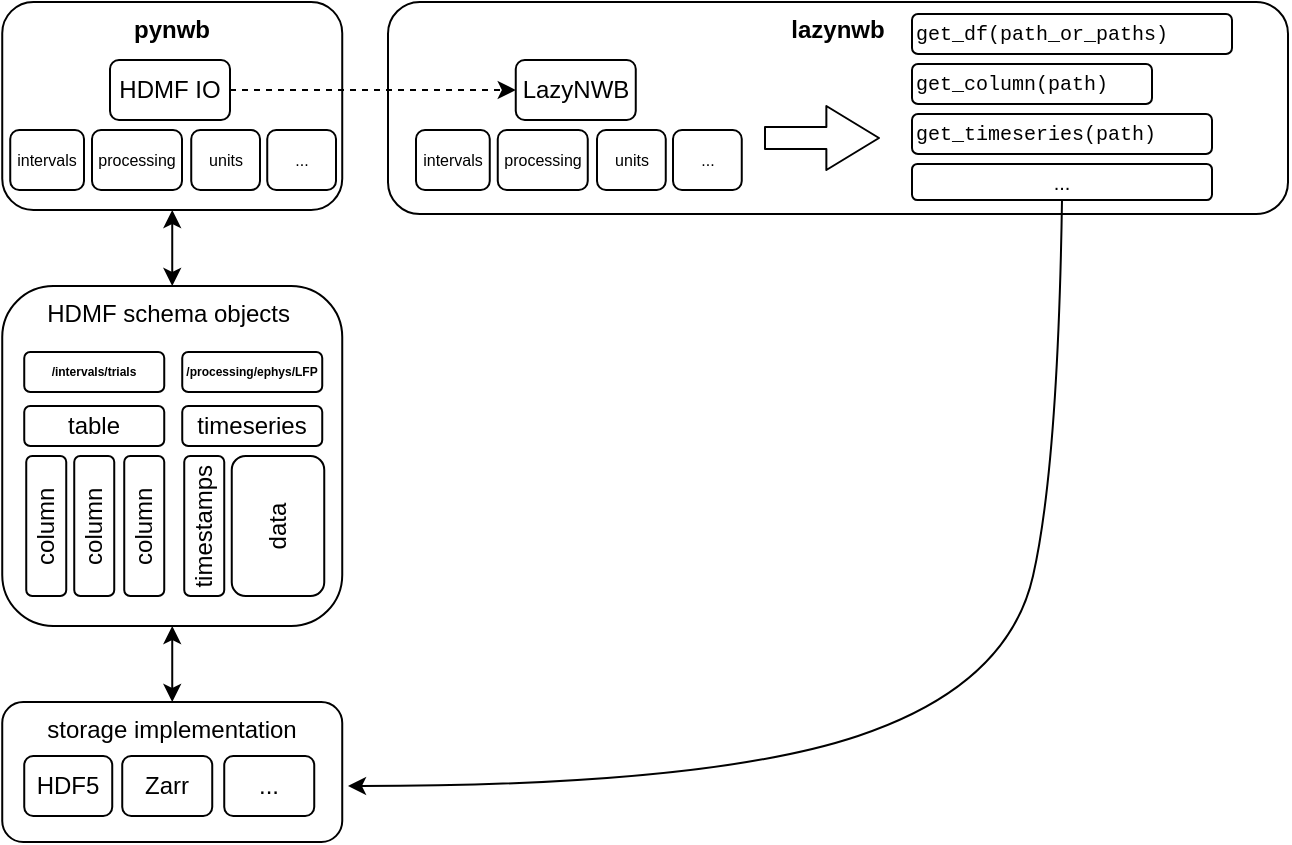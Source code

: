 <mxfile>
    <diagram id="hmdb9-kVDvi3YjOiOn_H" name="Page-1">
        <mxGraphModel dx="593" dy="586" grid="0" gridSize="10" guides="1" tooltips="1" connect="1" arrows="1" fold="1" page="1" pageScale="1" pageWidth="850" pageHeight="1100" math="0" shadow="0">
            <root>
                <mxCell id="0"/>
                <mxCell id="1" parent="0"/>
                <mxCell id="15" value="storage implementation" style="rounded=1;whiteSpace=wrap;html=1;verticalAlign=top;" vertex="1" parent="1">
                    <mxGeometry x="87.12" y="358" width="170" height="70" as="geometry"/>
                </mxCell>
                <mxCell id="2" value="HDF5" style="rounded=1;whiteSpace=wrap;html=1;" vertex="1" parent="1">
                    <mxGeometry x="98.12" y="385" width="44" height="30" as="geometry"/>
                </mxCell>
                <mxCell id="4" value="Zarr" style="rounded=1;whiteSpace=wrap;html=1;" vertex="1" parent="1">
                    <mxGeometry x="147.12" y="385" width="45" height="30" as="geometry"/>
                </mxCell>
                <mxCell id="5" value="HDMF schema objects&amp;nbsp;" style="rounded=1;whiteSpace=wrap;html=1;verticalAlign=top;" vertex="1" parent="1">
                    <mxGeometry x="87.12" y="150" width="170" height="170" as="geometry"/>
                </mxCell>
                <mxCell id="6" value="table" style="rounded=1;whiteSpace=wrap;html=1;" vertex="1" parent="1">
                    <mxGeometry x="98.12" y="210" width="70" height="20" as="geometry"/>
                </mxCell>
                <mxCell id="7" value="column" style="rounded=1;whiteSpace=wrap;html=1;rotation=-90;" vertex="1" parent="1">
                    <mxGeometry x="74.12" y="260" width="70" height="20" as="geometry"/>
                </mxCell>
                <mxCell id="8" value="column" style="rounded=1;whiteSpace=wrap;html=1;rotation=-90;" vertex="1" parent="1">
                    <mxGeometry x="98.12" y="260" width="70" height="20" as="geometry"/>
                </mxCell>
                <mxCell id="9" value="column" style="rounded=1;whiteSpace=wrap;html=1;rotation=-90;" vertex="1" parent="1">
                    <mxGeometry x="123.12" y="260" width="70" height="20" as="geometry"/>
                </mxCell>
                <mxCell id="11" value="timeseries" style="rounded=1;whiteSpace=wrap;html=1;" vertex="1" parent="1">
                    <mxGeometry x="177.12" y="210" width="70" height="20" as="geometry"/>
                </mxCell>
                <mxCell id="13" value="data" style="rounded=1;whiteSpace=wrap;html=1;rotation=-90;" vertex="1" parent="1">
                    <mxGeometry x="190" y="246.88" width="70" height="46.25" as="geometry"/>
                </mxCell>
                <mxCell id="14" value="timestamps" style="rounded=1;whiteSpace=wrap;html=1;rotation=-90;" vertex="1" parent="1">
                    <mxGeometry x="153.12" y="260" width="70" height="20" as="geometry"/>
                </mxCell>
                <mxCell id="16" value="..." style="rounded=1;whiteSpace=wrap;html=1;" vertex="1" parent="1">
                    <mxGeometry x="198.12" y="385" width="45" height="30" as="geometry"/>
                </mxCell>
                <mxCell id="18" value="&lt;font&gt;/intervals/trials&lt;/font&gt;" style="rounded=1;whiteSpace=wrap;html=1;fontSize=6;fontStyle=1" vertex="1" parent="1">
                    <mxGeometry x="98.12" y="183" width="70" height="20" as="geometry"/>
                </mxCell>
                <mxCell id="19" value="&lt;font&gt;/processing/ephys/LFP&lt;/font&gt;" style="rounded=1;whiteSpace=wrap;html=1;fontStyle=1;fontSize=6;" vertex="1" parent="1">
                    <mxGeometry x="177.12" y="183" width="70" height="20" as="geometry"/>
                </mxCell>
                <mxCell id="22" value="&lt;b&gt;pynwb&lt;/b&gt;" style="rounded=1;whiteSpace=wrap;html=1;verticalAlign=top;" vertex="1" parent="1">
                    <mxGeometry x="87.12" y="8" width="170" height="104" as="geometry"/>
                </mxCell>
                <mxCell id="25" value="HDMF IO" style="rounded=1;whiteSpace=wrap;html=1;" vertex="1" parent="1">
                    <mxGeometry x="141" y="37" width="60" height="30" as="geometry"/>
                </mxCell>
                <mxCell id="26" value="intervals" style="rounded=1;whiteSpace=wrap;html=1;fontSize=8;" vertex="1" parent="1">
                    <mxGeometry x="91.12" y="72" width="36.88" height="30" as="geometry"/>
                </mxCell>
                <mxCell id="27" value="processing" style="rounded=1;whiteSpace=wrap;html=1;fontSize=8;" vertex="1" parent="1">
                    <mxGeometry x="132" y="72" width="45" height="30" as="geometry"/>
                </mxCell>
                <mxCell id="29" value="units" style="rounded=1;whiteSpace=wrap;html=1;fontSize=8;" vertex="1" parent="1">
                    <mxGeometry x="181.62" y="72" width="34.38" height="30" as="geometry"/>
                </mxCell>
                <mxCell id="30" value="..." style="rounded=1;whiteSpace=wrap;html=1;fontSize=8;" vertex="1" parent="1">
                    <mxGeometry x="219.62" y="72" width="34.38" height="30" as="geometry"/>
                </mxCell>
                <mxCell id="33" value="" style="endArrow=classic;startArrow=classic;html=1;entryX=0.5;entryY=1;entryDx=0;entryDy=0;exitX=0.5;exitY=0;exitDx=0;exitDy=0;" edge="1" parent="1" source="5" target="22">
                    <mxGeometry width="50" height="50" relative="1" as="geometry">
                        <mxPoint x="150" y="180" as="sourcePoint"/>
                        <mxPoint x="200" y="130" as="targetPoint"/>
                    </mxGeometry>
                </mxCell>
                <mxCell id="34" value="" style="endArrow=classic;startArrow=classic;html=1;entryX=0.5;entryY=1;entryDx=0;entryDy=0;exitX=0.5;exitY=0;exitDx=0;exitDy=0;" edge="1" parent="1" source="15" target="5">
                    <mxGeometry width="50" height="50" relative="1" as="geometry">
                        <mxPoint x="167.75" y="358" as="sourcePoint"/>
                        <mxPoint x="167.75" y="320" as="targetPoint"/>
                    </mxGeometry>
                </mxCell>
                <mxCell id="36" value="&lt;b&gt;lazynwb&lt;/b&gt;" style="rounded=1;whiteSpace=wrap;html=1;verticalAlign=top;" vertex="1" parent="1">
                    <mxGeometry x="280" y="8" width="450" height="106" as="geometry"/>
                </mxCell>
                <mxCell id="37" value="LazyNWB" style="rounded=1;whiteSpace=wrap;html=1;" vertex="1" parent="1">
                    <mxGeometry x="343.88" y="37" width="60" height="30" as="geometry"/>
                </mxCell>
                <mxCell id="38" value="intervals" style="rounded=1;whiteSpace=wrap;html=1;fontSize=8;" vertex="1" parent="1">
                    <mxGeometry x="294" y="72" width="36.88" height="30" as="geometry"/>
                </mxCell>
                <mxCell id="39" value="processing" style="rounded=1;whiteSpace=wrap;html=1;fontSize=8;" vertex="1" parent="1">
                    <mxGeometry x="334.88" y="72" width="45" height="30" as="geometry"/>
                </mxCell>
                <mxCell id="40" value="units" style="rounded=1;whiteSpace=wrap;html=1;fontSize=8;" vertex="1" parent="1">
                    <mxGeometry x="384.5" y="72" width="34.38" height="30" as="geometry"/>
                </mxCell>
                <mxCell id="41" value="..." style="rounded=1;whiteSpace=wrap;html=1;fontSize=8;" vertex="1" parent="1">
                    <mxGeometry x="422.5" y="72" width="34.38" height="30" as="geometry"/>
                </mxCell>
                <mxCell id="42" value="" style="curved=1;endArrow=classic;html=1;exitX=0.5;exitY=1;exitDx=0;exitDy=0;" edge="1" parent="1" source="50">
                    <mxGeometry width="50" height="50" relative="1" as="geometry">
                        <mxPoint x="450" y="300" as="sourcePoint"/>
                        <mxPoint x="260" y="400" as="targetPoint"/>
                        <Array as="points">
                            <mxPoint x="615" y="240"/>
                            <mxPoint x="590" y="350"/>
                            <mxPoint x="440" y="400"/>
                        </Array>
                    </mxGeometry>
                </mxCell>
                <mxCell id="45" value="" style="endArrow=classic;html=1;dashed=1;exitX=1;exitY=0.5;exitDx=0;exitDy=0;entryX=0;entryY=0.5;entryDx=0;entryDy=0;" edge="1" parent="1" source="25" target="37">
                    <mxGeometry width="50" height="50" relative="1" as="geometry">
                        <mxPoint x="420" y="200" as="sourcePoint"/>
                        <mxPoint x="470" y="150" as="targetPoint"/>
                    </mxGeometry>
                </mxCell>
                <mxCell id="46" value="get_df(path_or_paths)" style="rounded=1;whiteSpace=wrap;html=1;align=left;fontFamily=Courier New;fontSize=10;" vertex="1" parent="1">
                    <mxGeometry x="542" y="14" width="160" height="20" as="geometry"/>
                </mxCell>
                <mxCell id="47" value="get_column(path)" style="rounded=1;whiteSpace=wrap;html=1;align=left;fontFamily=Courier New;fontSize=10;" vertex="1" parent="1">
                    <mxGeometry x="542" y="39" width="120" height="20" as="geometry"/>
                </mxCell>
                <mxCell id="48" value="get_timeseries(path)" style="rounded=1;whiteSpace=wrap;html=1;align=left;fontFamily=Courier New;fontSize=10;" vertex="1" parent="1">
                    <mxGeometry x="542" y="64" width="150" height="20" as="geometry"/>
                </mxCell>
                <mxCell id="50" value="..." style="rounded=1;whiteSpace=wrap;html=1;fontSize=10;align=center;" vertex="1" parent="1">
                    <mxGeometry x="542" y="89" width="150" height="18" as="geometry"/>
                </mxCell>
                <mxCell id="53" value="" style="shape=flexArrow;endArrow=classic;html=1;width=11;endSize=8.44;" edge="1" parent="1">
                    <mxGeometry width="50" height="50" relative="1" as="geometry">
                        <mxPoint x="468" y="76" as="sourcePoint"/>
                        <mxPoint x="526" y="76" as="targetPoint"/>
                    </mxGeometry>
                </mxCell>
            </root>
        </mxGraphModel>
    </diagram>
</mxfile>